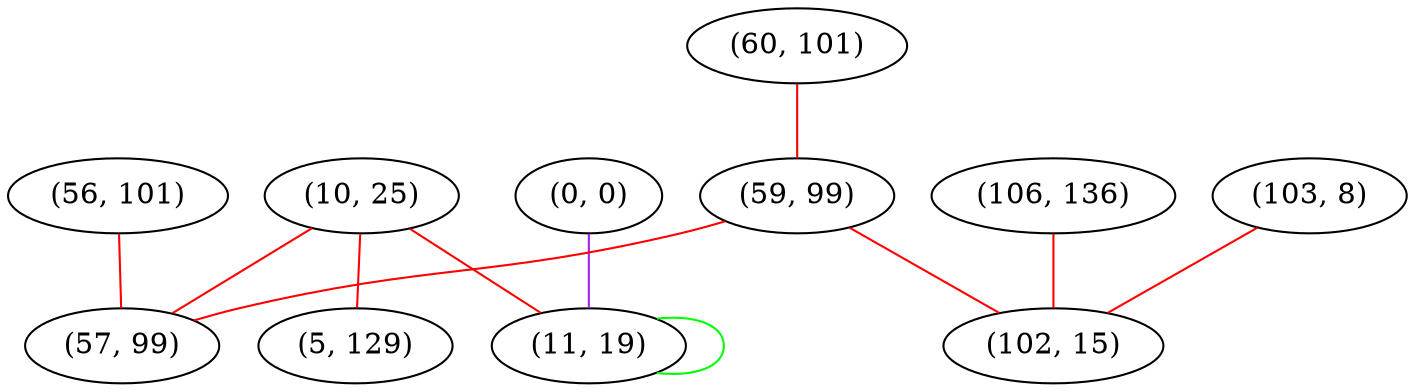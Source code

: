graph "" {
"(60, 101)";
"(106, 136)";
"(0, 0)";
"(103, 8)";
"(56, 101)";
"(10, 25)";
"(59, 99)";
"(5, 129)";
"(57, 99)";
"(102, 15)";
"(11, 19)";
"(60, 101)" -- "(59, 99)"  [color=red, key=0, weight=1];
"(106, 136)" -- "(102, 15)"  [color=red, key=0, weight=1];
"(0, 0)" -- "(11, 19)"  [color=purple, key=0, weight=4];
"(103, 8)" -- "(102, 15)"  [color=red, key=0, weight=1];
"(56, 101)" -- "(57, 99)"  [color=red, key=0, weight=1];
"(10, 25)" -- "(5, 129)"  [color=red, key=0, weight=1];
"(10, 25)" -- "(57, 99)"  [color=red, key=0, weight=1];
"(10, 25)" -- "(11, 19)"  [color=red, key=0, weight=1];
"(59, 99)" -- "(57, 99)"  [color=red, key=0, weight=1];
"(59, 99)" -- "(102, 15)"  [color=red, key=0, weight=1];
"(11, 19)" -- "(11, 19)"  [color=green, key=0, weight=2];
}
